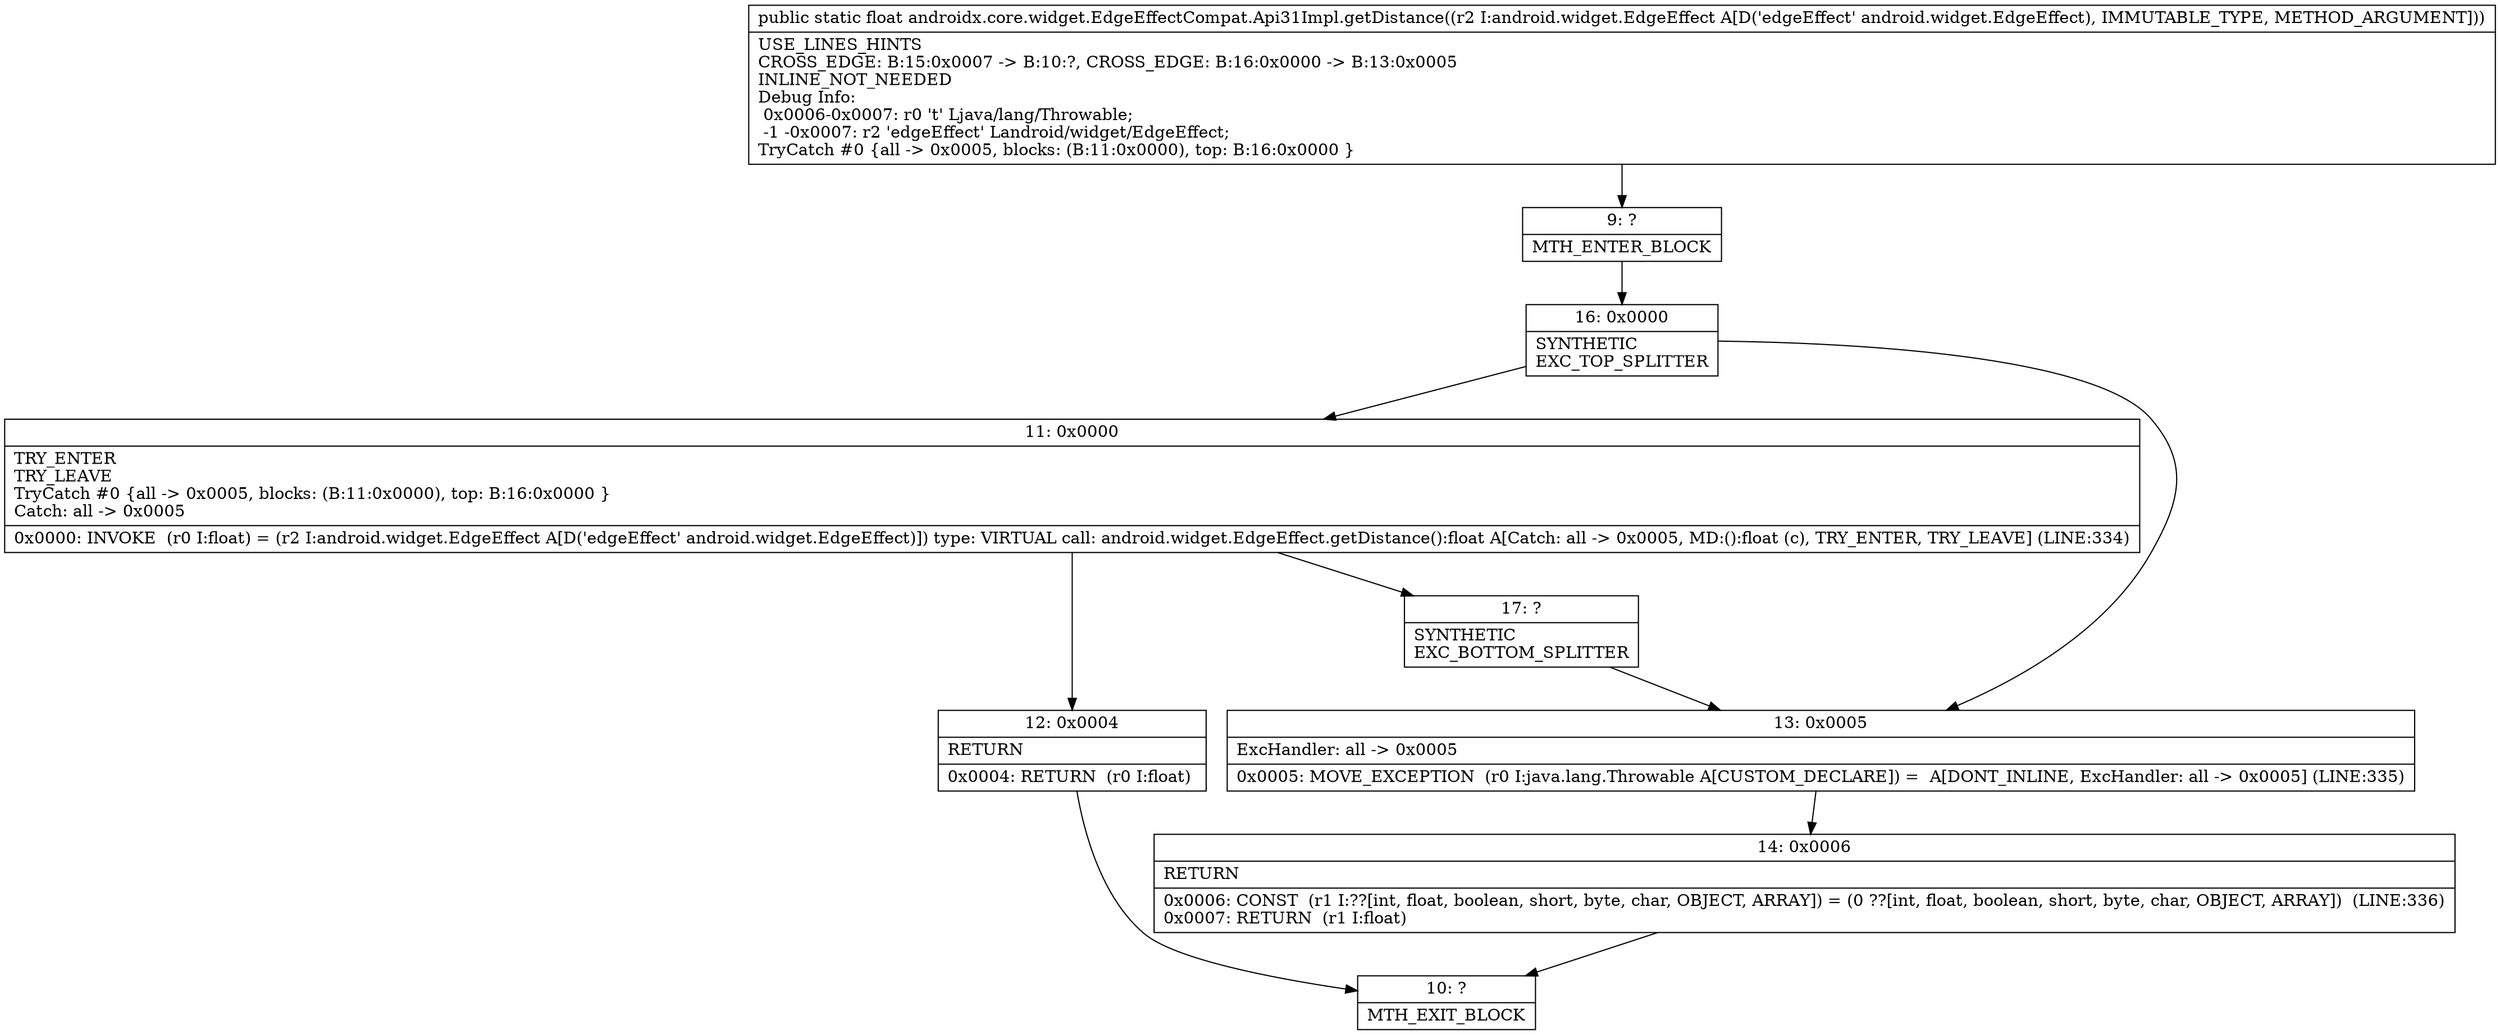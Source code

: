 digraph "CFG forandroidx.core.widget.EdgeEffectCompat.Api31Impl.getDistance(Landroid\/widget\/EdgeEffect;)F" {
Node_9 [shape=record,label="{9\:\ ?|MTH_ENTER_BLOCK\l}"];
Node_16 [shape=record,label="{16\:\ 0x0000|SYNTHETIC\lEXC_TOP_SPLITTER\l}"];
Node_11 [shape=record,label="{11\:\ 0x0000|TRY_ENTER\lTRY_LEAVE\lTryCatch #0 \{all \-\> 0x0005, blocks: (B:11:0x0000), top: B:16:0x0000 \}\lCatch: all \-\> 0x0005\l|0x0000: INVOKE  (r0 I:float) = (r2 I:android.widget.EdgeEffect A[D('edgeEffect' android.widget.EdgeEffect)]) type: VIRTUAL call: android.widget.EdgeEffect.getDistance():float A[Catch: all \-\> 0x0005, MD:():float (c), TRY_ENTER, TRY_LEAVE] (LINE:334)\l}"];
Node_12 [shape=record,label="{12\:\ 0x0004|RETURN\l|0x0004: RETURN  (r0 I:float) \l}"];
Node_10 [shape=record,label="{10\:\ ?|MTH_EXIT_BLOCK\l}"];
Node_17 [shape=record,label="{17\:\ ?|SYNTHETIC\lEXC_BOTTOM_SPLITTER\l}"];
Node_13 [shape=record,label="{13\:\ 0x0005|ExcHandler: all \-\> 0x0005\l|0x0005: MOVE_EXCEPTION  (r0 I:java.lang.Throwable A[CUSTOM_DECLARE]) =  A[DONT_INLINE, ExcHandler: all \-\> 0x0005] (LINE:335)\l}"];
Node_14 [shape=record,label="{14\:\ 0x0006|RETURN\l|0x0006: CONST  (r1 I:??[int, float, boolean, short, byte, char, OBJECT, ARRAY]) = (0 ??[int, float, boolean, short, byte, char, OBJECT, ARRAY])  (LINE:336)\l0x0007: RETURN  (r1 I:float) \l}"];
MethodNode[shape=record,label="{public static float androidx.core.widget.EdgeEffectCompat.Api31Impl.getDistance((r2 I:android.widget.EdgeEffect A[D('edgeEffect' android.widget.EdgeEffect), IMMUTABLE_TYPE, METHOD_ARGUMENT]))  | USE_LINES_HINTS\lCROSS_EDGE: B:15:0x0007 \-\> B:10:?, CROSS_EDGE: B:16:0x0000 \-\> B:13:0x0005\lINLINE_NOT_NEEDED\lDebug Info:\l  0x0006\-0x0007: r0 't' Ljava\/lang\/Throwable;\l  \-1 \-0x0007: r2 'edgeEffect' Landroid\/widget\/EdgeEffect;\lTryCatch #0 \{all \-\> 0x0005, blocks: (B:11:0x0000), top: B:16:0x0000 \}\l}"];
MethodNode -> Node_9;Node_9 -> Node_16;
Node_16 -> Node_11;
Node_16 -> Node_13;
Node_11 -> Node_12;
Node_11 -> Node_17;
Node_12 -> Node_10;
Node_17 -> Node_13;
Node_13 -> Node_14;
Node_14 -> Node_10;
}

